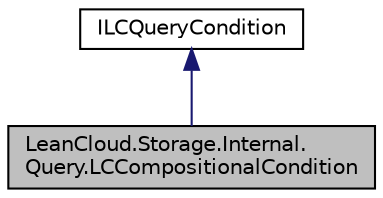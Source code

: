 digraph "LeanCloud.Storage.Internal.Query.LCCompositionalCondition"
{
  edge [fontname="Helvetica",fontsize="10",labelfontname="Helvetica",labelfontsize="10"];
  node [fontname="Helvetica",fontsize="10",shape=record];
  Node1 [label="LeanCloud.Storage.Internal.\lQuery.LCCompositionalCondition",height=0.2,width=0.4,color="black", fillcolor="grey75", style="filled", fontcolor="black"];
  Node2 -> Node1 [dir="back",color="midnightblue",fontsize="10",style="solid",fontname="Helvetica"];
  Node2 [label="ILCQueryCondition",height=0.2,width=0.4,color="black", fillcolor="white", style="filled",URL="$interfaceLeanCloud_1_1Storage_1_1Internal_1_1Query_1_1ILCQueryCondition.html"];
}
